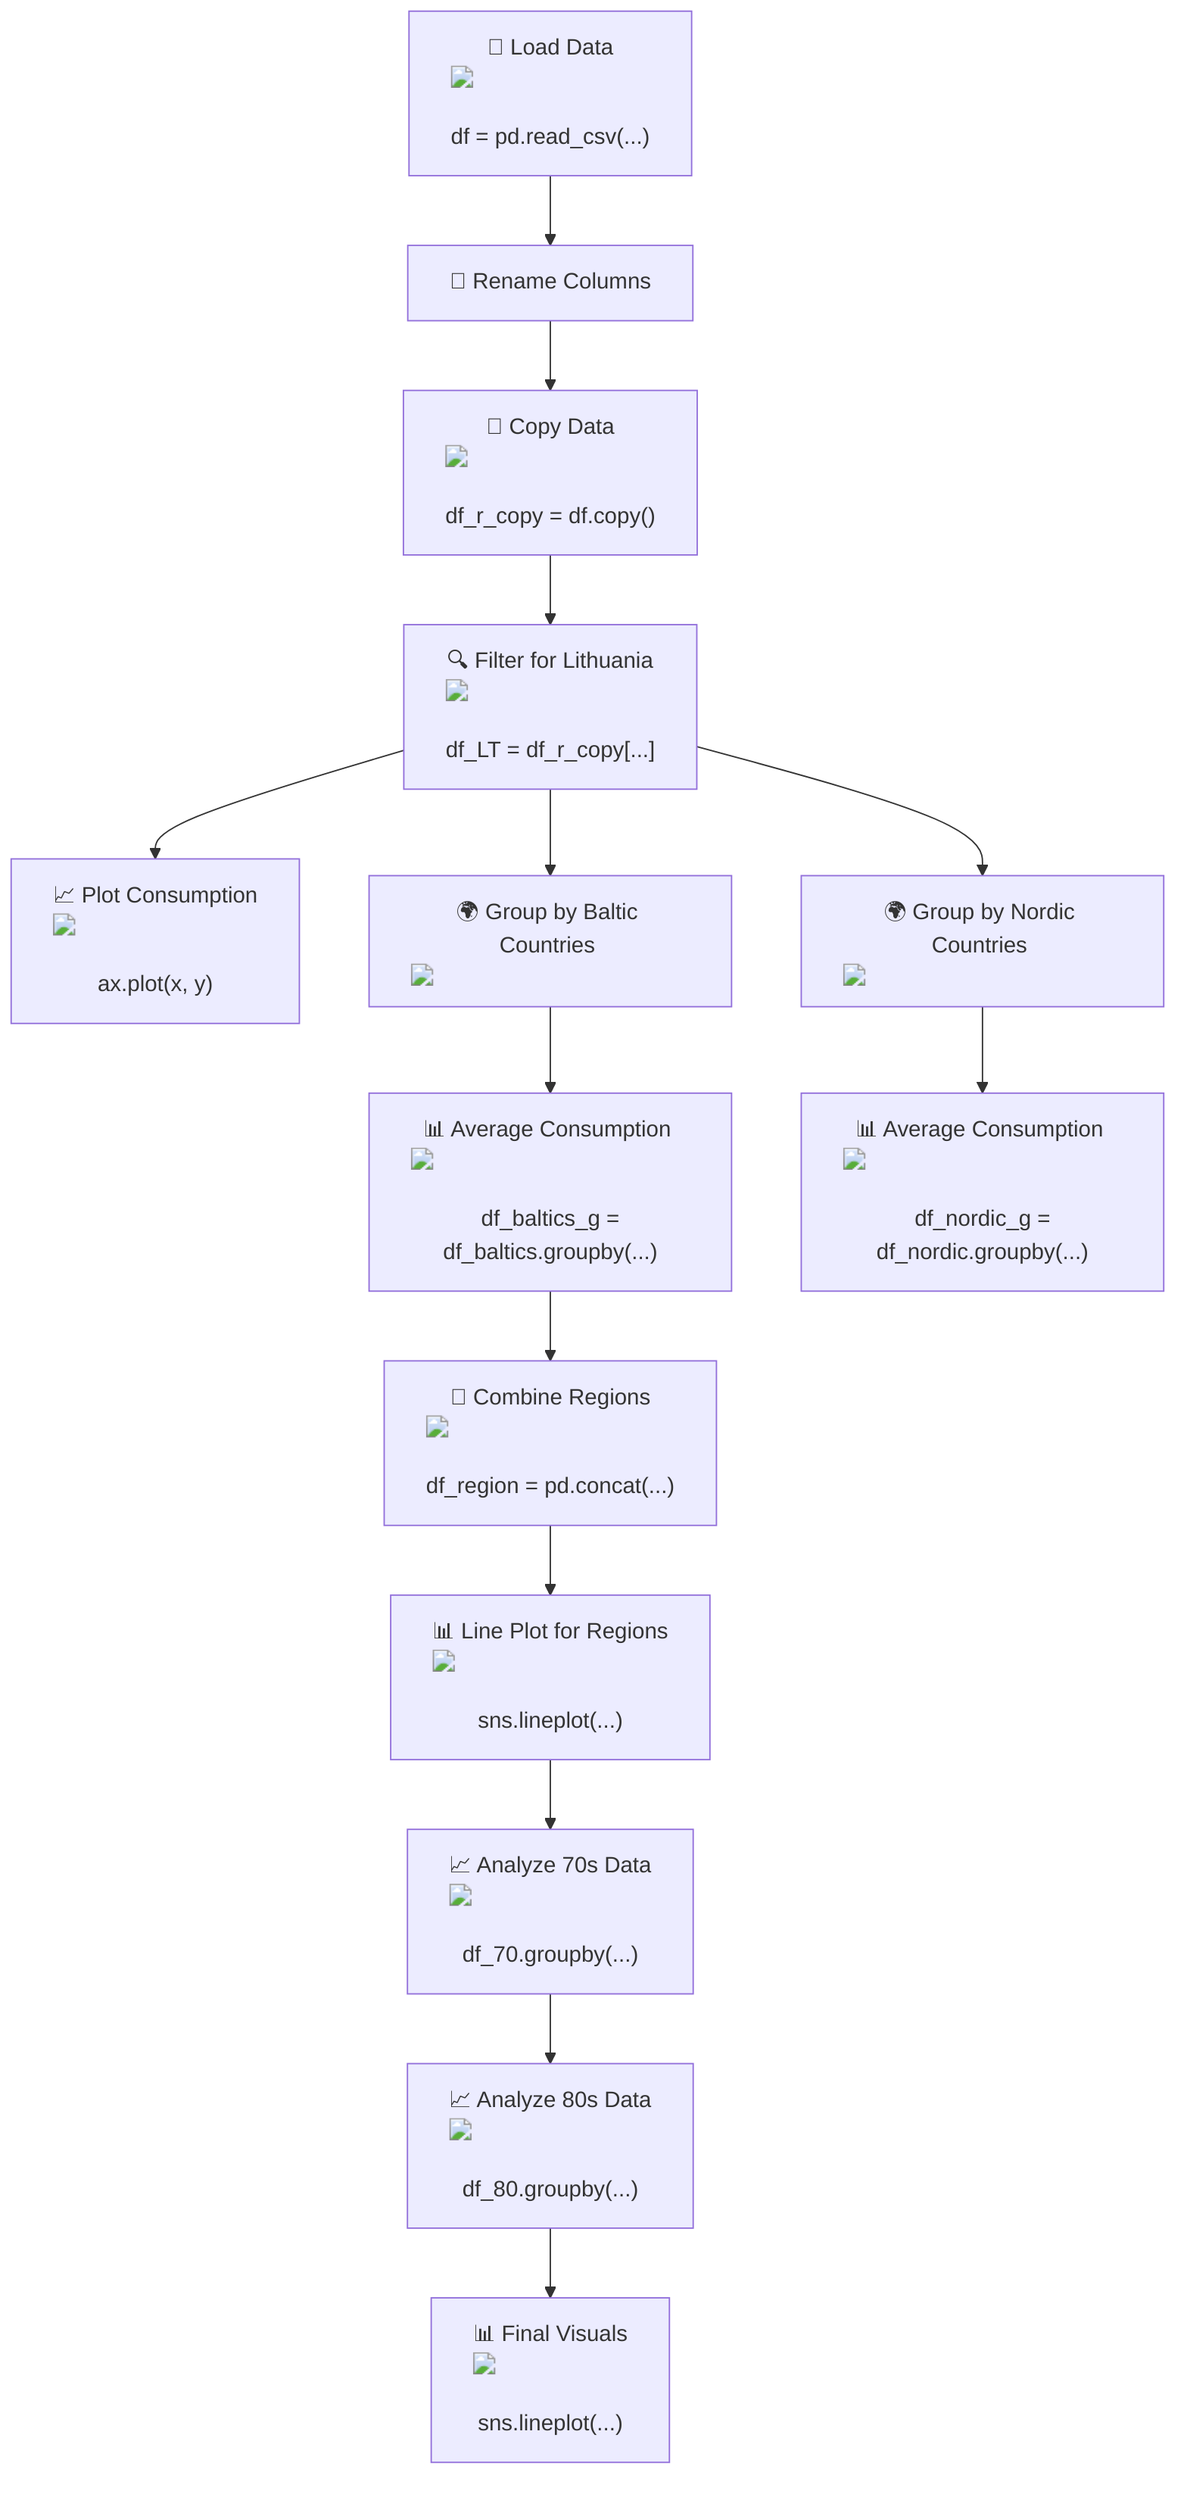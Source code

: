 graph TD;
    A["📂 Load Data <img src='file.svg'/> <br/> df = pd.read_csv(...)"] --> B["🔄 Rename Columns"]
    B --> C["📝 Copy Data <img src='table.svg'/> <br/> df_r_copy = df.copy()"]
    C --> D["🔍 Filter for Lithuania <img src='row_split.svg'/> <br/> df_LT = df_r_copy[...]"]
    D --> E["📈 Plot Consumption <img src='lineplot_template.svg'/> <br/> ax.plot(x, y)"]
    
    D --> F["🌍 Group by Baltic Countries <img src='column_split.svg'/>"]
    F --> G["📊 Average Consumption <img src='table.svg'/> <br/> df_baltics_g = df_baltics.groupby(...)"]
    
    D --> H["🌍 Group by Nordic Countries <img src='column_split.svg'/>"]
    H --> I["📊 Average Consumption <img src='table.svg'/> <br/> df_nordic_g = df_nordic.groupby(...)"]
    
    G --> J["🤝 Combine Regions <img src='table.svg'/> <br/> df_region = pd.concat(...)"]
    J --> K["📊 Line Plot for Regions <img src='lineplot_template.svg'/> <br/> sns.lineplot(...)"]
    
    K --> L["📈 Analyze 70s Data <img src='table.svg'/> <br/> df_70.groupby(...)"]
    L --> M["📈 Analyze 80s Data <img src='table.svg'/> <br/> df_80.groupby(...)"]
    
    M --> N["📊 Final Visuals <img src='lineplot_template.svg'/> <br/> sns.lineplot(...)"]